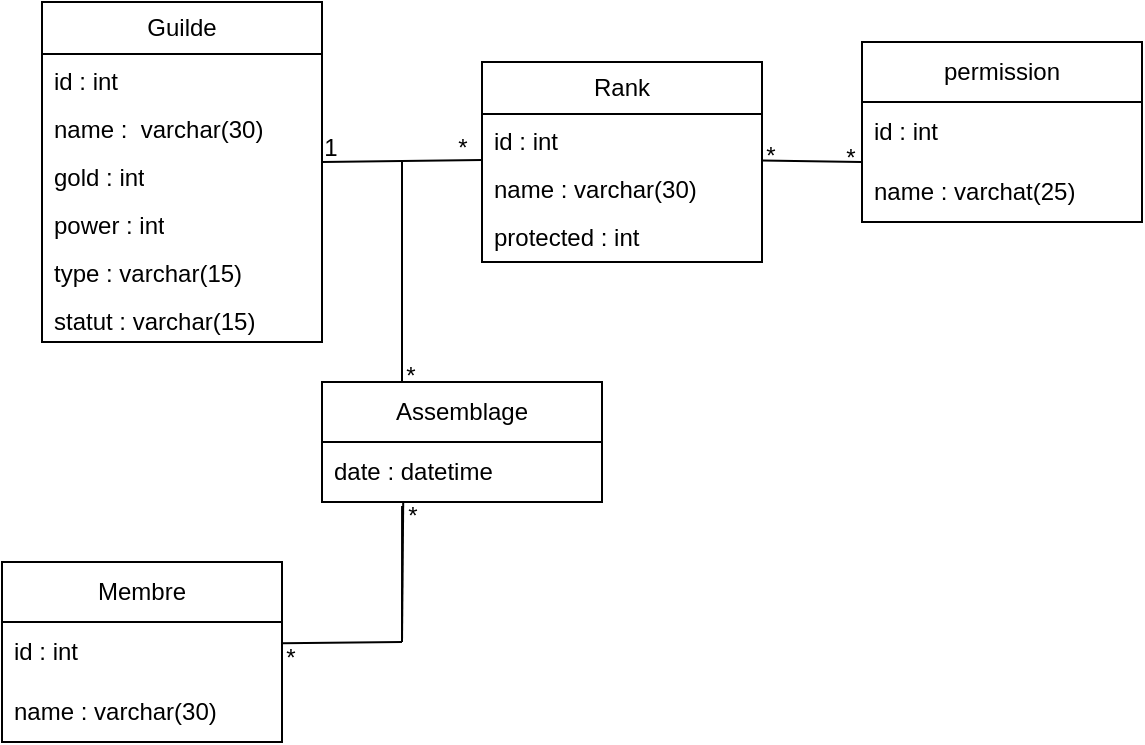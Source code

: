 <mxfile version="21.1.2" type="github">
  <diagram name="Page-1" id="TeJFCoS4CGEY7LuvXC1l">
    <mxGraphModel dx="1687" dy="932" grid="1" gridSize="10" guides="1" tooltips="1" connect="1" arrows="1" fold="1" page="1" pageScale="1" pageWidth="827" pageHeight="1169" math="0" shadow="0">
      <root>
        <mxCell id="0" />
        <mxCell id="1" parent="0" />
        <mxCell id="YLAMjRVf_xlIVDMcVp_L-1" value="Guilde" style="swimlane;fontStyle=0;childLayout=stackLayout;horizontal=1;startSize=26;fillColor=none;horizontalStack=0;resizeParent=1;resizeParentMax=0;resizeLast=0;collapsible=1;marginBottom=0;whiteSpace=wrap;html=1;swimlaneLine=1;" vertex="1" parent="1">
          <mxGeometry x="300" y="40" width="140" height="170" as="geometry">
            <mxRectangle x="330" y="40" width="80" height="30" as="alternateBounds" />
          </mxGeometry>
        </mxCell>
        <mxCell id="YLAMjRVf_xlIVDMcVp_L-2" value="id : int" style="text;strokeColor=none;fillColor=none;align=left;verticalAlign=top;spacingLeft=4;spacingRight=4;overflow=hidden;rotatable=0;points=[[0,0.5],[1,0.5]];portConstraint=eastwest;whiteSpace=wrap;html=1;" vertex="1" parent="YLAMjRVf_xlIVDMcVp_L-1">
          <mxGeometry y="26" width="140" height="24" as="geometry" />
        </mxCell>
        <mxCell id="YLAMjRVf_xlIVDMcVp_L-30" value="name :&amp;nbsp; varchar(30)" style="text;strokeColor=none;fillColor=none;align=left;verticalAlign=top;spacingLeft=4;spacingRight=4;overflow=hidden;rotatable=0;points=[[0,0.5],[1,0.5]];portConstraint=eastwest;whiteSpace=wrap;html=1;" vertex="1" parent="YLAMjRVf_xlIVDMcVp_L-1">
          <mxGeometry y="50" width="140" height="24" as="geometry" />
        </mxCell>
        <mxCell id="YLAMjRVf_xlIVDMcVp_L-19" value="gold : int" style="text;strokeColor=none;fillColor=none;align=left;verticalAlign=top;spacingLeft=4;spacingRight=4;overflow=hidden;rotatable=0;points=[[0,0.5],[1,0.5]];portConstraint=eastwest;whiteSpace=wrap;html=1;" vertex="1" parent="YLAMjRVf_xlIVDMcVp_L-1">
          <mxGeometry y="74" width="140" height="24" as="geometry" />
        </mxCell>
        <mxCell id="YLAMjRVf_xlIVDMcVp_L-20" value="power : int" style="text;strokeColor=none;fillColor=none;align=left;verticalAlign=top;spacingLeft=4;spacingRight=4;overflow=hidden;rotatable=0;points=[[0,0.5],[1,0.5]];portConstraint=eastwest;whiteSpace=wrap;html=1;" vertex="1" parent="YLAMjRVf_xlIVDMcVp_L-1">
          <mxGeometry y="98" width="140" height="24" as="geometry" />
        </mxCell>
        <mxCell id="YLAMjRVf_xlIVDMcVp_L-21" value="type : varchar(15)" style="text;strokeColor=none;fillColor=none;align=left;verticalAlign=top;spacingLeft=4;spacingRight=4;overflow=hidden;rotatable=0;points=[[0,0.5],[1,0.5]];portConstraint=eastwest;whiteSpace=wrap;html=1;" vertex="1" parent="YLAMjRVf_xlIVDMcVp_L-1">
          <mxGeometry y="122" width="140" height="24" as="geometry" />
        </mxCell>
        <mxCell id="YLAMjRVf_xlIVDMcVp_L-22" value="statut : varchar(15)" style="text;strokeColor=none;fillColor=none;align=left;verticalAlign=top;spacingLeft=4;spacingRight=4;overflow=hidden;rotatable=0;points=[[0,0.5],[1,0.5]];portConstraint=eastwest;whiteSpace=wrap;html=1;" vertex="1" parent="YLAMjRVf_xlIVDMcVp_L-1">
          <mxGeometry y="146" width="140" height="24" as="geometry" />
        </mxCell>
        <mxCell id="YLAMjRVf_xlIVDMcVp_L-23" value="" style="endArrow=none;html=1;rounded=0;exitX=1;exitY=0.25;exitDx=0;exitDy=0;exitPerimeter=0;" edge="1" parent="1" source="YLAMjRVf_xlIVDMcVp_L-19">
          <mxGeometry width="50" height="50" relative="1" as="geometry">
            <mxPoint x="390" y="430" as="sourcePoint" />
            <mxPoint x="520" y="119" as="targetPoint" />
            <Array as="points" />
          </mxGeometry>
        </mxCell>
        <mxCell id="YLAMjRVf_xlIVDMcVp_L-24" value="Rank" style="swimlane;fontStyle=0;childLayout=stackLayout;horizontal=1;startSize=26;fillColor=none;horizontalStack=0;resizeParent=1;resizeParentMax=0;resizeLast=0;collapsible=1;marginBottom=0;whiteSpace=wrap;html=1;swimlaneLine=1;" vertex="1" parent="1">
          <mxGeometry x="520" y="70" width="140" height="100" as="geometry">
            <mxRectangle x="330" y="40" width="80" height="30" as="alternateBounds" />
          </mxGeometry>
        </mxCell>
        <mxCell id="YLAMjRVf_xlIVDMcVp_L-25" value="id : int" style="text;strokeColor=none;fillColor=none;align=left;verticalAlign=top;spacingLeft=4;spacingRight=4;overflow=hidden;rotatable=0;points=[[0,0.5],[1,0.5]];portConstraint=eastwest;whiteSpace=wrap;html=1;" vertex="1" parent="YLAMjRVf_xlIVDMcVp_L-24">
          <mxGeometry y="26" width="140" height="24" as="geometry" />
        </mxCell>
        <mxCell id="YLAMjRVf_xlIVDMcVp_L-26" value="name : varchar(30)" style="text;strokeColor=none;fillColor=none;align=left;verticalAlign=top;spacingLeft=4;spacingRight=4;overflow=hidden;rotatable=0;points=[[0,0.5],[1,0.5]];portConstraint=eastwest;whiteSpace=wrap;html=1;" vertex="1" parent="YLAMjRVf_xlIVDMcVp_L-24">
          <mxGeometry y="50" width="140" height="24" as="geometry" />
        </mxCell>
        <mxCell id="YLAMjRVf_xlIVDMcVp_L-27" value="protected : int" style="text;strokeColor=none;fillColor=none;align=left;verticalAlign=top;spacingLeft=4;spacingRight=4;overflow=hidden;rotatable=0;points=[[0,0.5],[1,0.5]];portConstraint=eastwest;whiteSpace=wrap;html=1;" vertex="1" parent="YLAMjRVf_xlIVDMcVp_L-24">
          <mxGeometry y="74" width="140" height="26" as="geometry" />
        </mxCell>
        <mxCell id="YLAMjRVf_xlIVDMcVp_L-36" value="" style="endArrow=none;html=1;rounded=0;exitX=0.999;exitY=-0.031;exitDx=0;exitDy=0;exitPerimeter=0;entryX=-0.003;entryY=0.998;entryDx=0;entryDy=0;entryPerimeter=0;" edge="1" parent="1" source="YLAMjRVf_xlIVDMcVp_L-26" target="YLAMjRVf_xlIVDMcVp_L-38">
          <mxGeometry width="50" height="50" relative="1" as="geometry">
            <mxPoint x="670" y="110" as="sourcePoint" />
            <mxPoint x="710" y="119" as="targetPoint" />
            <Array as="points" />
          </mxGeometry>
        </mxCell>
        <mxCell id="YLAMjRVf_xlIVDMcVp_L-37" value="permission" style="swimlane;fontStyle=0;childLayout=stackLayout;horizontal=1;startSize=30;horizontalStack=0;resizeParent=1;resizeParentMax=0;resizeLast=0;collapsible=1;marginBottom=0;whiteSpace=wrap;html=1;" vertex="1" parent="1">
          <mxGeometry x="710" y="60" width="140" height="90" as="geometry" />
        </mxCell>
        <mxCell id="YLAMjRVf_xlIVDMcVp_L-38" value="id : int" style="text;strokeColor=none;fillColor=none;align=left;verticalAlign=middle;spacingLeft=4;spacingRight=4;overflow=hidden;points=[[0,0.5],[1,0.5]];portConstraint=eastwest;rotatable=0;whiteSpace=wrap;html=1;" vertex="1" parent="YLAMjRVf_xlIVDMcVp_L-37">
          <mxGeometry y="30" width="140" height="30" as="geometry" />
        </mxCell>
        <mxCell id="YLAMjRVf_xlIVDMcVp_L-39" value="name : varchat(25)" style="text;strokeColor=none;fillColor=none;align=left;verticalAlign=middle;spacingLeft=4;spacingRight=4;overflow=hidden;points=[[0,0.5],[1,0.5]];portConstraint=eastwest;rotatable=0;whiteSpace=wrap;html=1;" vertex="1" parent="YLAMjRVf_xlIVDMcVp_L-37">
          <mxGeometry y="60" width="140" height="30" as="geometry" />
        </mxCell>
        <mxCell id="YLAMjRVf_xlIVDMcVp_L-41" value="Membre" style="swimlane;fontStyle=0;childLayout=stackLayout;horizontal=1;startSize=30;horizontalStack=0;resizeParent=1;resizeParentMax=0;resizeLast=0;collapsible=1;marginBottom=0;whiteSpace=wrap;html=1;" vertex="1" parent="1">
          <mxGeometry x="280" y="320" width="140" height="90" as="geometry" />
        </mxCell>
        <mxCell id="YLAMjRVf_xlIVDMcVp_L-42" value="id : int" style="text;strokeColor=none;fillColor=none;align=left;verticalAlign=middle;spacingLeft=4;spacingRight=4;overflow=hidden;points=[[0,0.5],[1,0.5]];portConstraint=eastwest;rotatable=0;whiteSpace=wrap;html=1;" vertex="1" parent="YLAMjRVf_xlIVDMcVp_L-41">
          <mxGeometry y="30" width="140" height="30" as="geometry" />
        </mxCell>
        <mxCell id="YLAMjRVf_xlIVDMcVp_L-43" value="name : varchar(30)" style="text;strokeColor=none;fillColor=none;align=left;verticalAlign=middle;spacingLeft=4;spacingRight=4;overflow=hidden;points=[[0,0.5],[1,0.5]];portConstraint=eastwest;rotatable=0;whiteSpace=wrap;html=1;" vertex="1" parent="YLAMjRVf_xlIVDMcVp_L-41">
          <mxGeometry y="60" width="140" height="30" as="geometry" />
        </mxCell>
        <mxCell id="YLAMjRVf_xlIVDMcVp_L-45" value="" style="endArrow=none;html=1;rounded=0;entryX=1;entryY=0.353;entryDx=0;entryDy=0;entryPerimeter=0;" edge="1" parent="1" target="YLAMjRVf_xlIVDMcVp_L-42">
          <mxGeometry width="50" height="50" relative="1" as="geometry">
            <mxPoint x="480" y="360" as="sourcePoint" />
            <mxPoint x="460" y="140" as="targetPoint" />
          </mxGeometry>
        </mxCell>
        <mxCell id="YLAMjRVf_xlIVDMcVp_L-46" value="" style="endArrow=none;html=1;rounded=0;" edge="1" parent="1">
          <mxGeometry width="50" height="50" relative="1" as="geometry">
            <mxPoint x="480" y="240" as="sourcePoint" />
            <mxPoint x="480" y="120" as="targetPoint" />
          </mxGeometry>
        </mxCell>
        <mxCell id="YLAMjRVf_xlIVDMcVp_L-47" value="" style="endArrow=none;html=1;rounded=0;entryX=0.286;entryY=1.067;entryDx=0;entryDy=0;entryPerimeter=0;" edge="1" parent="1" target="YLAMjRVf_xlIVDMcVp_L-49">
          <mxGeometry width="50" height="50" relative="1" as="geometry">
            <mxPoint x="480" y="360" as="sourcePoint" />
            <mxPoint x="480" y="320" as="targetPoint" />
          </mxGeometry>
        </mxCell>
        <mxCell id="YLAMjRVf_xlIVDMcVp_L-48" value="Assemblage" style="swimlane;fontStyle=0;childLayout=stackLayout;horizontal=1;startSize=30;horizontalStack=0;resizeParent=1;resizeParentMax=0;resizeLast=0;collapsible=1;marginBottom=0;whiteSpace=wrap;html=1;" vertex="1" parent="1">
          <mxGeometry x="440" y="230" width="140" height="60" as="geometry" />
        </mxCell>
        <mxCell id="YLAMjRVf_xlIVDMcVp_L-49" value="date : datetime" style="text;strokeColor=none;fillColor=none;align=left;verticalAlign=middle;spacingLeft=4;spacingRight=4;overflow=hidden;points=[[0,0.5],[1,0.5]];portConstraint=eastwest;rotatable=0;whiteSpace=wrap;html=1;" vertex="1" parent="YLAMjRVf_xlIVDMcVp_L-48">
          <mxGeometry y="30" width="140" height="30" as="geometry" />
        </mxCell>
        <mxCell id="YLAMjRVf_xlIVDMcVp_L-51" value="" style="endArrow=none;html=1;rounded=0;entryX=0.29;entryY=1.011;entryDx=0;entryDy=0;entryPerimeter=0;" edge="1" parent="1" target="YLAMjRVf_xlIVDMcVp_L-49">
          <mxGeometry width="50" height="50" relative="1" as="geometry">
            <mxPoint x="480" y="360" as="sourcePoint" />
            <mxPoint x="480" y="320" as="targetPoint" />
          </mxGeometry>
        </mxCell>
        <mxCell id="YLAMjRVf_xlIVDMcVp_L-52" value="1" style="text;html=1;align=center;verticalAlign=middle;resizable=0;points=[];autosize=1;strokeColor=none;fillColor=none;" vertex="1" parent="1">
          <mxGeometry x="429" y="98" width="30" height="30" as="geometry" />
        </mxCell>
        <mxCell id="YLAMjRVf_xlIVDMcVp_L-54" value="*" style="text;html=1;align=center;verticalAlign=middle;resizable=0;points=[];autosize=1;strokeColor=none;fillColor=none;" vertex="1" parent="1">
          <mxGeometry x="495" y="98" width="30" height="30" as="geometry" />
        </mxCell>
        <mxCell id="YLAMjRVf_xlIVDMcVp_L-56" value="*" style="text;html=1;align=center;verticalAlign=middle;resizable=0;points=[];autosize=1;strokeColor=none;fillColor=none;" vertex="1" parent="1">
          <mxGeometry x="469" y="212" width="30" height="30" as="geometry" />
        </mxCell>
        <mxCell id="YLAMjRVf_xlIVDMcVp_L-58" value="*" style="text;html=1;align=center;verticalAlign=middle;resizable=0;points=[];autosize=1;strokeColor=none;fillColor=none;" vertex="1" parent="1">
          <mxGeometry x="649" y="102" width="30" height="30" as="geometry" />
        </mxCell>
        <mxCell id="YLAMjRVf_xlIVDMcVp_L-59" value="*" style="text;html=1;align=center;verticalAlign=middle;resizable=0;points=[];autosize=1;strokeColor=none;fillColor=none;" vertex="1" parent="1">
          <mxGeometry x="689" y="103" width="30" height="30" as="geometry" />
        </mxCell>
        <mxCell id="YLAMjRVf_xlIVDMcVp_L-60" value="*" style="text;html=1;align=center;verticalAlign=middle;resizable=0;points=[];autosize=1;strokeColor=none;fillColor=none;" vertex="1" parent="1">
          <mxGeometry x="470" y="282" width="30" height="30" as="geometry" />
        </mxCell>
        <mxCell id="YLAMjRVf_xlIVDMcVp_L-61" value="*" style="text;html=1;align=center;verticalAlign=middle;resizable=0;points=[];autosize=1;strokeColor=none;fillColor=none;" vertex="1" parent="1">
          <mxGeometry x="409" y="353" width="30" height="30" as="geometry" />
        </mxCell>
      </root>
    </mxGraphModel>
  </diagram>
</mxfile>

